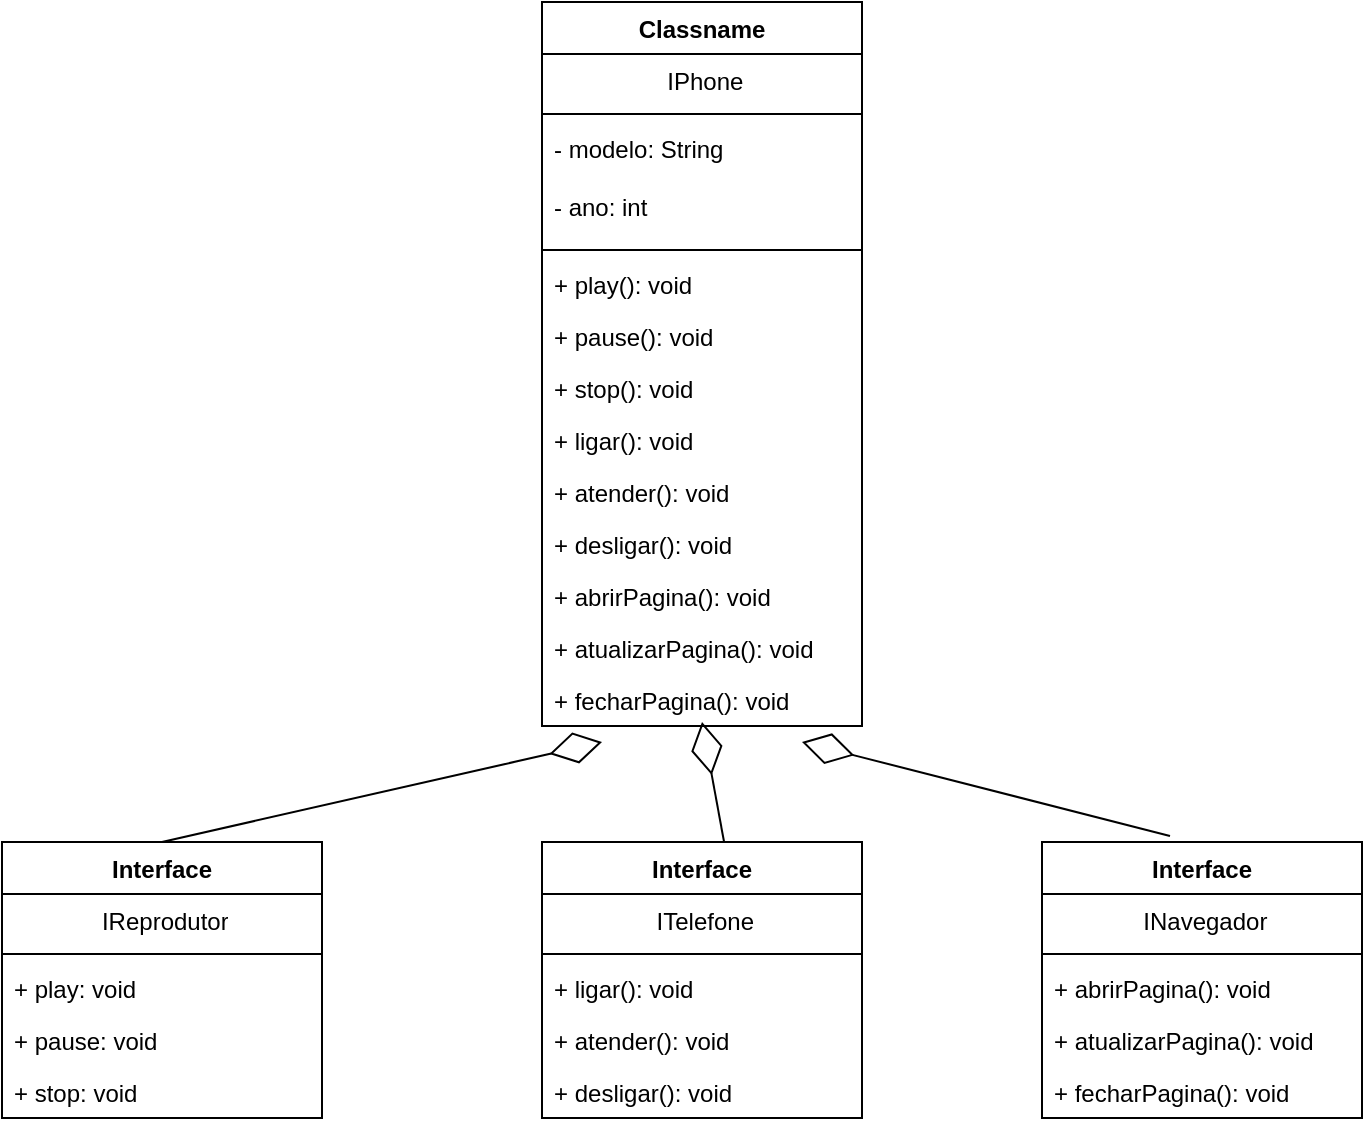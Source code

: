 <mxfile version="24.7.0" type="device">
  <diagram name="Página-1" id="S1guCC06Yvyk-vZV4kv2">
    <mxGraphModel dx="880" dy="1677" grid="1" gridSize="10" guides="1" tooltips="1" connect="1" arrows="1" fold="1" page="1" pageScale="1" pageWidth="827" pageHeight="1169" math="0" shadow="0">
      <root>
        <mxCell id="0" />
        <mxCell id="1" parent="0" />
        <mxCell id="Du6HYSgAcU0qUbSzcp-4-16" value="Classname" style="swimlane;fontStyle=1;align=center;verticalAlign=top;childLayout=stackLayout;horizontal=1;startSize=26;horizontalStack=0;resizeParent=1;resizeParentMax=0;resizeLast=0;collapsible=1;marginBottom=0;whiteSpace=wrap;html=1;" vertex="1" parent="1">
          <mxGeometry x="350" y="-60" width="160" height="362" as="geometry" />
        </mxCell>
        <mxCell id="Du6HYSgAcU0qUbSzcp-4-17" value="&amp;nbsp;IPhone" style="text;strokeColor=none;fillColor=none;align=center;verticalAlign=top;spacingLeft=4;spacingRight=4;overflow=hidden;rotatable=0;points=[[0,0.5],[1,0.5]];portConstraint=eastwest;whiteSpace=wrap;html=1;" vertex="1" parent="Du6HYSgAcU0qUbSzcp-4-16">
          <mxGeometry y="26" width="160" height="26" as="geometry" />
        </mxCell>
        <mxCell id="Du6HYSgAcU0qUbSzcp-4-18" value="" style="line;strokeWidth=1;fillColor=none;align=left;verticalAlign=middle;spacingTop=-1;spacingLeft=3;spacingRight=3;rotatable=0;labelPosition=right;points=[];portConstraint=eastwest;strokeColor=inherit;" vertex="1" parent="Du6HYSgAcU0qUbSzcp-4-16">
          <mxGeometry y="52" width="160" height="8" as="geometry" />
        </mxCell>
        <mxCell id="Du6HYSgAcU0qUbSzcp-4-51" value="- modelo: String&lt;div&gt;&lt;br&gt;&lt;div&gt;- ano: int&lt;/div&gt;&lt;/div&gt;" style="text;strokeColor=none;fillColor=none;align=left;verticalAlign=top;spacingLeft=4;spacingRight=4;overflow=hidden;rotatable=0;points=[[0,0.5],[1,0.5]];portConstraint=eastwest;whiteSpace=wrap;html=1;" vertex="1" parent="Du6HYSgAcU0qUbSzcp-4-16">
          <mxGeometry y="60" width="160" height="60" as="geometry" />
        </mxCell>
        <mxCell id="Du6HYSgAcU0qUbSzcp-4-53" value="" style="line;strokeWidth=1;fillColor=none;align=left;verticalAlign=middle;spacingTop=-1;spacingLeft=3;spacingRight=3;rotatable=0;labelPosition=right;points=[];portConstraint=eastwest;strokeColor=inherit;" vertex="1" parent="Du6HYSgAcU0qUbSzcp-4-16">
          <mxGeometry y="120" width="160" height="8" as="geometry" />
        </mxCell>
        <mxCell id="Du6HYSgAcU0qUbSzcp-4-19" value="+ play(): void" style="text;strokeColor=none;fillColor=none;align=left;verticalAlign=top;spacingLeft=4;spacingRight=4;overflow=hidden;rotatable=0;points=[[0,0.5],[1,0.5]];portConstraint=eastwest;whiteSpace=wrap;html=1;" vertex="1" parent="Du6HYSgAcU0qUbSzcp-4-16">
          <mxGeometry y="128" width="160" height="26" as="geometry" />
        </mxCell>
        <mxCell id="Du6HYSgAcU0qUbSzcp-4-43" value="+ pause(): void" style="text;strokeColor=none;fillColor=none;align=left;verticalAlign=top;spacingLeft=4;spacingRight=4;overflow=hidden;rotatable=0;points=[[0,0.5],[1,0.5]];portConstraint=eastwest;whiteSpace=wrap;html=1;" vertex="1" parent="Du6HYSgAcU0qUbSzcp-4-16">
          <mxGeometry y="154" width="160" height="26" as="geometry" />
        </mxCell>
        <mxCell id="Du6HYSgAcU0qUbSzcp-4-44" value="+ stop(): void" style="text;strokeColor=none;fillColor=none;align=left;verticalAlign=top;spacingLeft=4;spacingRight=4;overflow=hidden;rotatable=0;points=[[0,0.5],[1,0.5]];portConstraint=eastwest;whiteSpace=wrap;html=1;" vertex="1" parent="Du6HYSgAcU0qUbSzcp-4-16">
          <mxGeometry y="180" width="160" height="26" as="geometry" />
        </mxCell>
        <mxCell id="Du6HYSgAcU0qUbSzcp-4-45" value="+ ligar(): void" style="text;strokeColor=none;fillColor=none;align=left;verticalAlign=top;spacingLeft=4;spacingRight=4;overflow=hidden;rotatable=0;points=[[0,0.5],[1,0.5]];portConstraint=eastwest;whiteSpace=wrap;html=1;" vertex="1" parent="Du6HYSgAcU0qUbSzcp-4-16">
          <mxGeometry y="206" width="160" height="26" as="geometry" />
        </mxCell>
        <mxCell id="Du6HYSgAcU0qUbSzcp-4-46" value="+ atender(): void" style="text;strokeColor=none;fillColor=none;align=left;verticalAlign=top;spacingLeft=4;spacingRight=4;overflow=hidden;rotatable=0;points=[[0,0.5],[1,0.5]];portConstraint=eastwest;whiteSpace=wrap;html=1;" vertex="1" parent="Du6HYSgAcU0qUbSzcp-4-16">
          <mxGeometry y="232" width="160" height="26" as="geometry" />
        </mxCell>
        <mxCell id="Du6HYSgAcU0qUbSzcp-4-47" value="+ desligar(): void" style="text;strokeColor=none;fillColor=none;align=left;verticalAlign=top;spacingLeft=4;spacingRight=4;overflow=hidden;rotatable=0;points=[[0,0.5],[1,0.5]];portConstraint=eastwest;whiteSpace=wrap;html=1;" vertex="1" parent="Du6HYSgAcU0qUbSzcp-4-16">
          <mxGeometry y="258" width="160" height="26" as="geometry" />
        </mxCell>
        <mxCell id="Du6HYSgAcU0qUbSzcp-4-54" value="+ abrirPagina(): void" style="text;strokeColor=none;fillColor=none;align=left;verticalAlign=top;spacingLeft=4;spacingRight=4;overflow=hidden;rotatable=0;points=[[0,0.5],[1,0.5]];portConstraint=eastwest;whiteSpace=wrap;html=1;" vertex="1" parent="Du6HYSgAcU0qUbSzcp-4-16">
          <mxGeometry y="284" width="160" height="26" as="geometry" />
        </mxCell>
        <mxCell id="Du6HYSgAcU0qUbSzcp-4-55" value="+ atualizarPagina(): void" style="text;strokeColor=none;fillColor=none;align=left;verticalAlign=top;spacingLeft=4;spacingRight=4;overflow=hidden;rotatable=0;points=[[0,0.5],[1,0.5]];portConstraint=eastwest;whiteSpace=wrap;html=1;" vertex="1" parent="Du6HYSgAcU0qUbSzcp-4-16">
          <mxGeometry y="310" width="160" height="26" as="geometry" />
        </mxCell>
        <mxCell id="Du6HYSgAcU0qUbSzcp-4-56" value="+ fecharPagina(): void" style="text;strokeColor=none;fillColor=none;align=left;verticalAlign=top;spacingLeft=4;spacingRight=4;overflow=hidden;rotatable=0;points=[[0,0.5],[1,0.5]];portConstraint=eastwest;whiteSpace=wrap;html=1;" vertex="1" parent="Du6HYSgAcU0qUbSzcp-4-16">
          <mxGeometry y="336" width="160" height="26" as="geometry" />
        </mxCell>
        <mxCell id="Du6HYSgAcU0qUbSzcp-4-20" value="Interface" style="swimlane;fontStyle=1;align=center;verticalAlign=top;childLayout=stackLayout;horizontal=1;startSize=26;horizontalStack=0;resizeParent=1;resizeParentMax=0;resizeLast=0;collapsible=1;marginBottom=0;whiteSpace=wrap;html=1;" vertex="1" parent="1">
          <mxGeometry x="80" y="360" width="160" height="138" as="geometry" />
        </mxCell>
        <mxCell id="Du6HYSgAcU0qUbSzcp-4-21" value="&amp;nbsp;IReprodutor" style="text;strokeColor=none;fillColor=none;align=center;verticalAlign=top;spacingLeft=4;spacingRight=4;overflow=hidden;rotatable=0;points=[[0,0.5],[1,0.5]];portConstraint=eastwest;whiteSpace=wrap;html=1;" vertex="1" parent="Du6HYSgAcU0qUbSzcp-4-20">
          <mxGeometry y="26" width="160" height="26" as="geometry" />
        </mxCell>
        <mxCell id="Du6HYSgAcU0qUbSzcp-4-22" value="" style="line;strokeWidth=1;fillColor=none;align=left;verticalAlign=middle;spacingTop=-1;spacingLeft=3;spacingRight=3;rotatable=0;labelPosition=right;points=[];portConstraint=eastwest;strokeColor=inherit;" vertex="1" parent="Du6HYSgAcU0qUbSzcp-4-20">
          <mxGeometry y="52" width="160" height="8" as="geometry" />
        </mxCell>
        <mxCell id="Du6HYSgAcU0qUbSzcp-4-23" value="+ play: void" style="text;strokeColor=none;fillColor=none;align=left;verticalAlign=top;spacingLeft=4;spacingRight=4;overflow=hidden;rotatable=0;points=[[0,0.5],[1,0.5]];portConstraint=eastwest;whiteSpace=wrap;html=1;" vertex="1" parent="Du6HYSgAcU0qUbSzcp-4-20">
          <mxGeometry y="60" width="160" height="26" as="geometry" />
        </mxCell>
        <mxCell id="Du6HYSgAcU0qUbSzcp-4-32" value="+ pause: void" style="text;strokeColor=none;fillColor=none;align=left;verticalAlign=top;spacingLeft=4;spacingRight=4;overflow=hidden;rotatable=0;points=[[0,0.5],[1,0.5]];portConstraint=eastwest;whiteSpace=wrap;html=1;" vertex="1" parent="Du6HYSgAcU0qUbSzcp-4-20">
          <mxGeometry y="86" width="160" height="26" as="geometry" />
        </mxCell>
        <mxCell id="Du6HYSgAcU0qUbSzcp-4-33" value="+ stop: void" style="text;strokeColor=none;fillColor=none;align=left;verticalAlign=top;spacingLeft=4;spacingRight=4;overflow=hidden;rotatable=0;points=[[0,0.5],[1,0.5]];portConstraint=eastwest;whiteSpace=wrap;html=1;" vertex="1" parent="Du6HYSgAcU0qUbSzcp-4-20">
          <mxGeometry y="112" width="160" height="26" as="geometry" />
        </mxCell>
        <mxCell id="Du6HYSgAcU0qUbSzcp-4-24" value="Interface" style="swimlane;fontStyle=1;align=center;verticalAlign=top;childLayout=stackLayout;horizontal=1;startSize=26;horizontalStack=0;resizeParent=1;resizeParentMax=0;resizeLast=0;collapsible=1;marginBottom=0;whiteSpace=wrap;html=1;" vertex="1" parent="1">
          <mxGeometry x="350" y="360" width="160" height="138" as="geometry" />
        </mxCell>
        <mxCell id="Du6HYSgAcU0qUbSzcp-4-25" value="&amp;nbsp;ITelefone" style="text;strokeColor=none;fillColor=none;align=center;verticalAlign=top;spacingLeft=4;spacingRight=4;overflow=hidden;rotatable=0;points=[[0,0.5],[1,0.5]];portConstraint=eastwest;whiteSpace=wrap;html=1;" vertex="1" parent="Du6HYSgAcU0qUbSzcp-4-24">
          <mxGeometry y="26" width="160" height="26" as="geometry" />
        </mxCell>
        <mxCell id="Du6HYSgAcU0qUbSzcp-4-26" value="" style="line;strokeWidth=1;fillColor=none;align=left;verticalAlign=middle;spacingTop=-1;spacingLeft=3;spacingRight=3;rotatable=0;labelPosition=right;points=[];portConstraint=eastwest;strokeColor=inherit;" vertex="1" parent="Du6HYSgAcU0qUbSzcp-4-24">
          <mxGeometry y="52" width="160" height="8" as="geometry" />
        </mxCell>
        <mxCell id="Du6HYSgAcU0qUbSzcp-4-27" value="+ ligar(): void" style="text;strokeColor=none;fillColor=none;align=left;verticalAlign=top;spacingLeft=4;spacingRight=4;overflow=hidden;rotatable=0;points=[[0,0.5],[1,0.5]];portConstraint=eastwest;whiteSpace=wrap;html=1;" vertex="1" parent="Du6HYSgAcU0qUbSzcp-4-24">
          <mxGeometry y="60" width="160" height="26" as="geometry" />
        </mxCell>
        <mxCell id="Du6HYSgAcU0qUbSzcp-4-34" value="+ atender(): void" style="text;strokeColor=none;fillColor=none;align=left;verticalAlign=top;spacingLeft=4;spacingRight=4;overflow=hidden;rotatable=0;points=[[0,0.5],[1,0.5]];portConstraint=eastwest;whiteSpace=wrap;html=1;" vertex="1" parent="Du6HYSgAcU0qUbSzcp-4-24">
          <mxGeometry y="86" width="160" height="26" as="geometry" />
        </mxCell>
        <mxCell id="Du6HYSgAcU0qUbSzcp-4-35" value="+ desligar(): void" style="text;strokeColor=none;fillColor=none;align=left;verticalAlign=top;spacingLeft=4;spacingRight=4;overflow=hidden;rotatable=0;points=[[0,0.5],[1,0.5]];portConstraint=eastwest;whiteSpace=wrap;html=1;" vertex="1" parent="Du6HYSgAcU0qUbSzcp-4-24">
          <mxGeometry y="112" width="160" height="26" as="geometry" />
        </mxCell>
        <mxCell id="Du6HYSgAcU0qUbSzcp-4-28" value="Interface" style="swimlane;fontStyle=1;align=center;verticalAlign=top;childLayout=stackLayout;horizontal=1;startSize=26;horizontalStack=0;resizeParent=1;resizeParentMax=0;resizeLast=0;collapsible=1;marginBottom=0;whiteSpace=wrap;html=1;" vertex="1" parent="1">
          <mxGeometry x="600" y="360" width="160" height="138" as="geometry" />
        </mxCell>
        <mxCell id="Du6HYSgAcU0qUbSzcp-4-29" value="&amp;nbsp;INavegador" style="text;strokeColor=none;fillColor=none;align=center;verticalAlign=top;spacingLeft=4;spacingRight=4;overflow=hidden;rotatable=0;points=[[0,0.5],[1,0.5]];portConstraint=eastwest;whiteSpace=wrap;html=1;" vertex="1" parent="Du6HYSgAcU0qUbSzcp-4-28">
          <mxGeometry y="26" width="160" height="26" as="geometry" />
        </mxCell>
        <mxCell id="Du6HYSgAcU0qUbSzcp-4-30" value="" style="line;strokeWidth=1;fillColor=none;align=left;verticalAlign=middle;spacingTop=-1;spacingLeft=3;spacingRight=3;rotatable=0;labelPosition=right;points=[];portConstraint=eastwest;strokeColor=inherit;" vertex="1" parent="Du6HYSgAcU0qUbSzcp-4-28">
          <mxGeometry y="52" width="160" height="8" as="geometry" />
        </mxCell>
        <mxCell id="Du6HYSgAcU0qUbSzcp-4-31" value="+ abrirPagina(): void" style="text;strokeColor=none;fillColor=none;align=left;verticalAlign=top;spacingLeft=4;spacingRight=4;overflow=hidden;rotatable=0;points=[[0,0.5],[1,0.5]];portConstraint=eastwest;whiteSpace=wrap;html=1;" vertex="1" parent="Du6HYSgAcU0qUbSzcp-4-28">
          <mxGeometry y="60" width="160" height="26" as="geometry" />
        </mxCell>
        <mxCell id="Du6HYSgAcU0qUbSzcp-4-36" value="+ atualizarPagina(): void" style="text;strokeColor=none;fillColor=none;align=left;verticalAlign=top;spacingLeft=4;spacingRight=4;overflow=hidden;rotatable=0;points=[[0,0.5],[1,0.5]];portConstraint=eastwest;whiteSpace=wrap;html=1;" vertex="1" parent="Du6HYSgAcU0qUbSzcp-4-28">
          <mxGeometry y="86" width="160" height="26" as="geometry" />
        </mxCell>
        <mxCell id="Du6HYSgAcU0qUbSzcp-4-42" value="+ fecharPagina(): void" style="text;strokeColor=none;fillColor=none;align=left;verticalAlign=top;spacingLeft=4;spacingRight=4;overflow=hidden;rotatable=0;points=[[0,0.5],[1,0.5]];portConstraint=eastwest;whiteSpace=wrap;html=1;" vertex="1" parent="Du6HYSgAcU0qUbSzcp-4-28">
          <mxGeometry y="112" width="160" height="26" as="geometry" />
        </mxCell>
        <mxCell id="Du6HYSgAcU0qUbSzcp-4-48" value="" style="endArrow=diamondThin;endFill=0;endSize=24;html=1;rounded=0;exitX=0.5;exitY=0;exitDx=0;exitDy=0;" edge="1" parent="1" source="Du6HYSgAcU0qUbSzcp-4-20">
          <mxGeometry width="160" relative="1" as="geometry">
            <mxPoint x="160" y="350" as="sourcePoint" />
            <mxPoint x="380" y="310" as="targetPoint" />
          </mxGeometry>
        </mxCell>
        <mxCell id="Du6HYSgAcU0qUbSzcp-4-49" value="" style="endArrow=diamondThin;endFill=0;endSize=24;html=1;rounded=0;exitX=0.569;exitY=0;exitDx=0;exitDy=0;exitPerimeter=0;" edge="1" parent="1" source="Du6HYSgAcU0qUbSzcp-4-24">
          <mxGeometry width="160" relative="1" as="geometry">
            <mxPoint x="240" y="360" as="sourcePoint" />
            <mxPoint x="430" y="300" as="targetPoint" />
          </mxGeometry>
        </mxCell>
        <mxCell id="Du6HYSgAcU0qUbSzcp-4-50" value="" style="endArrow=diamondThin;endFill=0;endSize=24;html=1;rounded=0;exitX=0.4;exitY=-0.022;exitDx=0;exitDy=0;exitPerimeter=0;" edge="1" parent="1" source="Du6HYSgAcU0qUbSzcp-4-28">
          <mxGeometry width="160" relative="1" as="geometry">
            <mxPoint x="450" y="334" as="sourcePoint" />
            <mxPoint x="480" y="310" as="targetPoint" />
          </mxGeometry>
        </mxCell>
      </root>
    </mxGraphModel>
  </diagram>
</mxfile>
